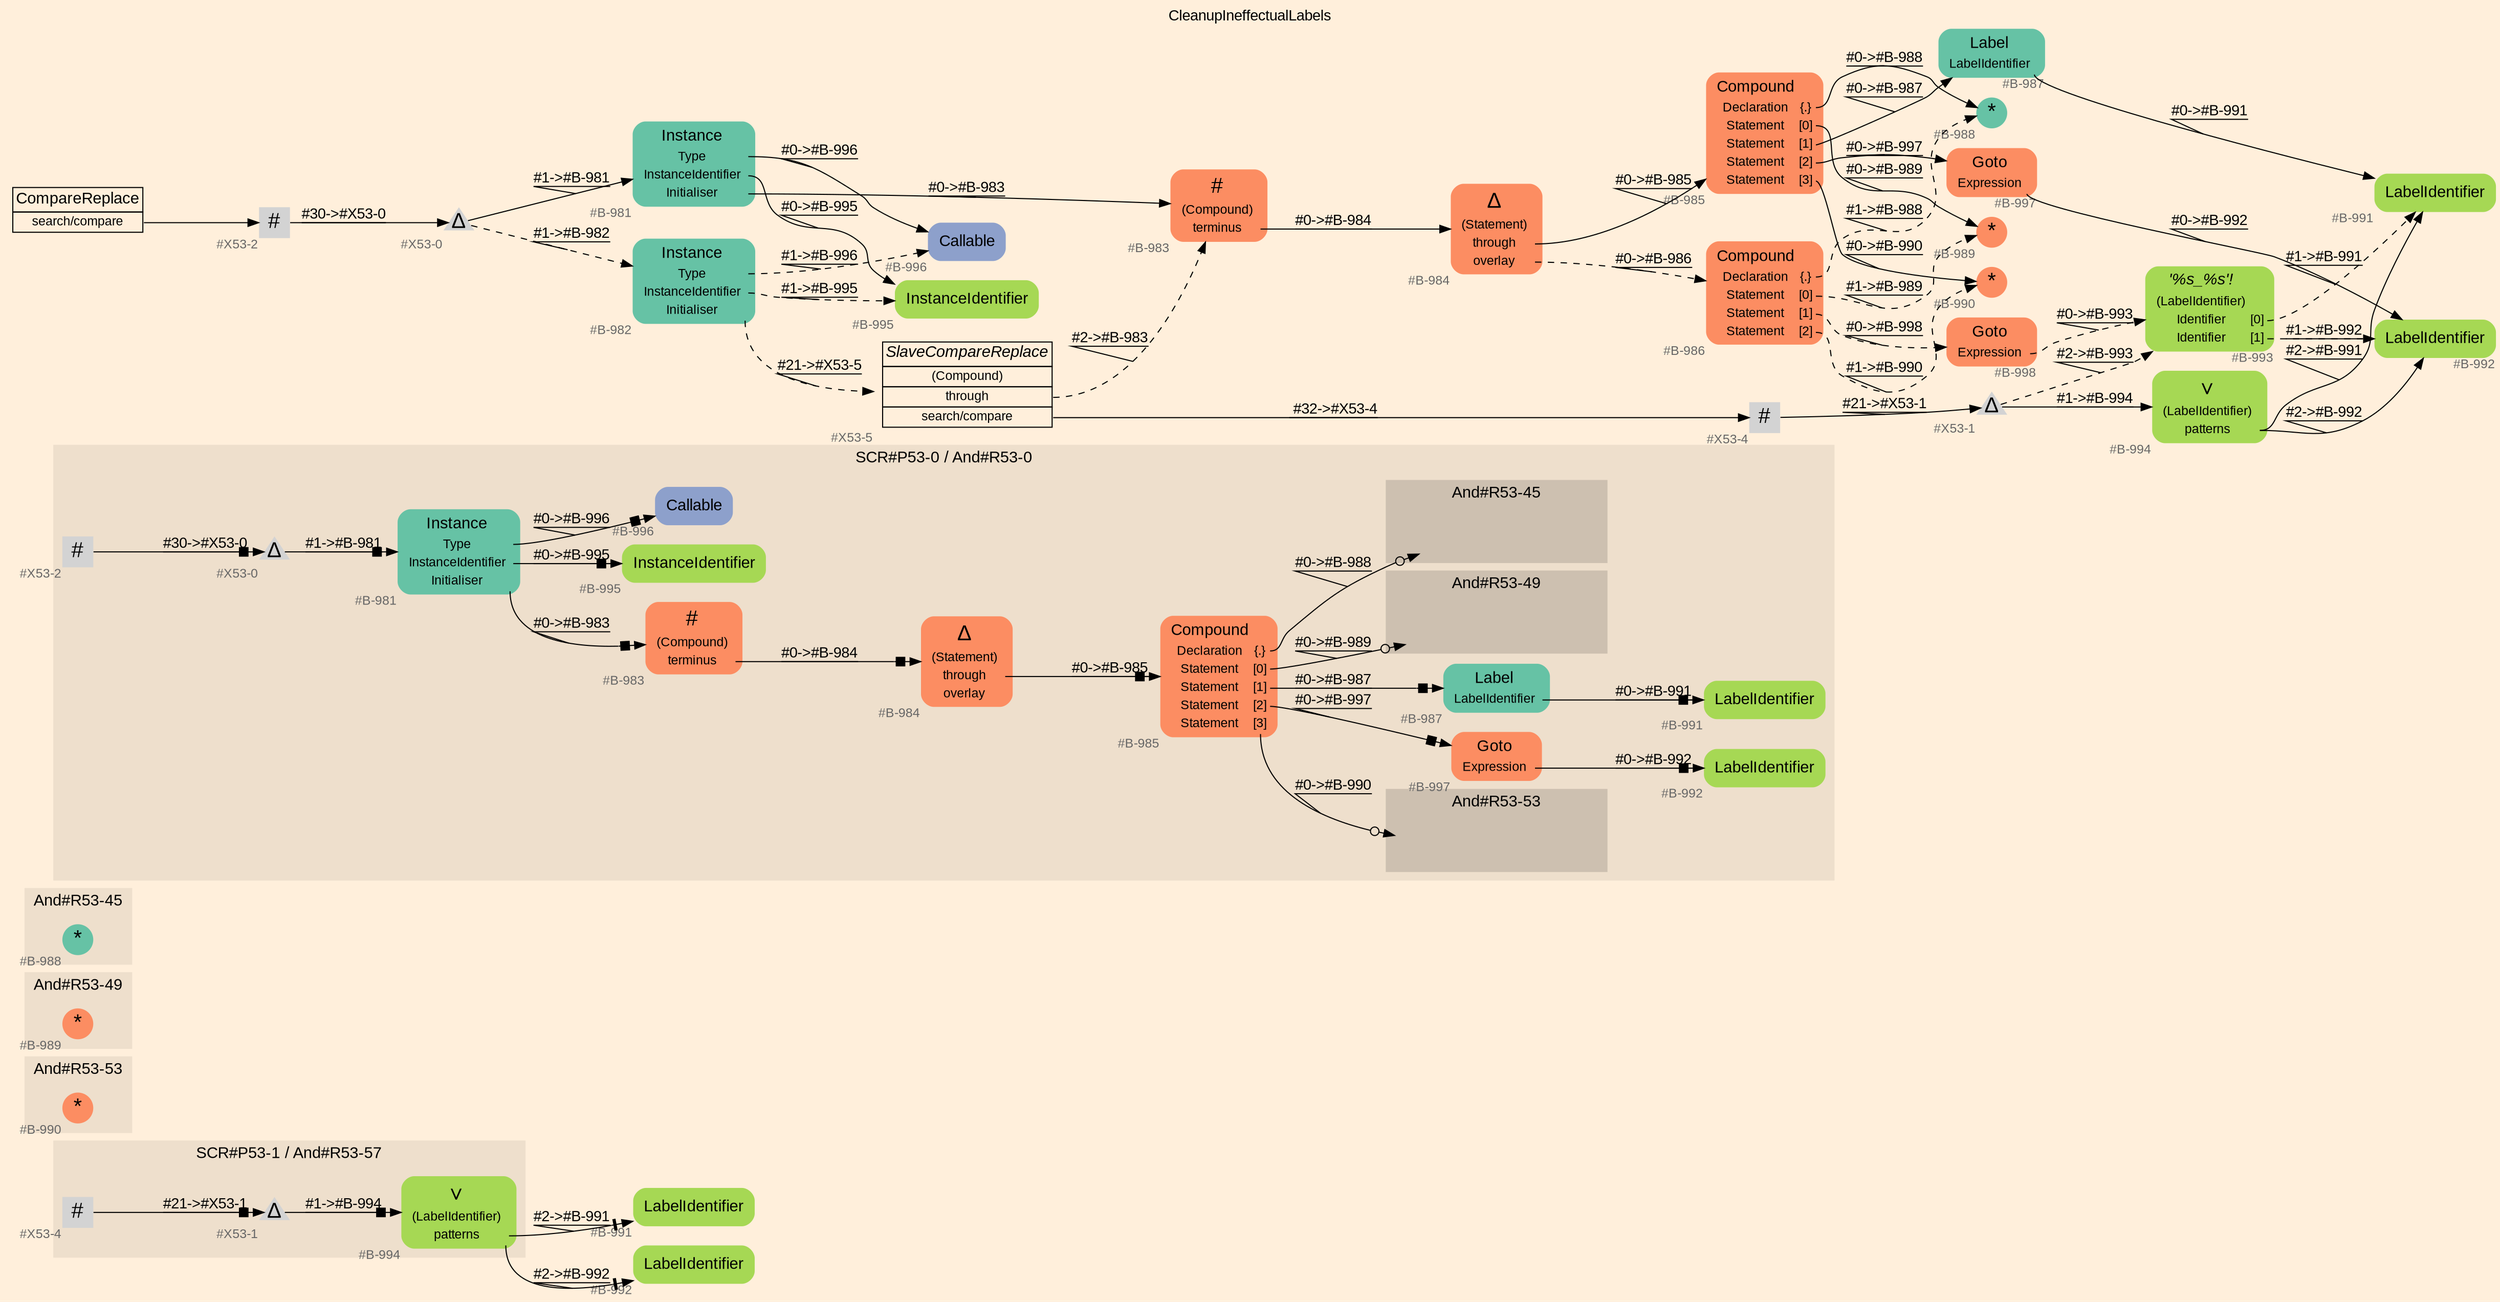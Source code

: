 digraph "CleanupIneffectualLabels" {
label = "CleanupIneffectualLabels"
labelloc = t
graph [
    rankdir = "LR"
    ranksep = 0.3
    bgcolor = antiquewhite1
    color = black
    fontcolor = black
    fontname = "Arial"
];
node [
    fontname = "Arial"
];
edge [
    fontname = "Arial"
];

// -------------------- figure And#R53-57 --------------------
// -------- region And#R53-57 ----------
subgraph "clusterAnd#R53-57" {
    label = "SCR#P53-1 / And#R53-57"
    style = "filled"
    color = antiquewhite2
    fontsize = "15"
    // -------- block And#R53-57/#B-994 ----------
    "And#R53-57/#B-994" [
        fillcolor = "/set28/5"
        xlabel = "#B-994"
        fontsize = "12"
        fontcolor = grey40
        shape = "plaintext"
        label = <<TABLE BORDER="0" CELLBORDER="0" CELLSPACING="0">
         <TR><TD><FONT COLOR="black" POINT-SIZE="20">∨</FONT></TD></TR>
         <TR><TD><FONT COLOR="black" POINT-SIZE="12">(LabelIdentifier)</FONT></TD><TD PORT="port0"></TD></TR>
         <TR><TD><FONT COLOR="black" POINT-SIZE="12">patterns</FONT></TD><TD PORT="port1"></TD></TR>
        </TABLE>>
        style = "rounded,filled"
    ];
    
    // -------- block And#R53-57/#X53-1 ----------
    "And#R53-57/#X53-1" [
        xlabel = "#X53-1"
        fontsize = "12"
        fontcolor = grey40
        shape = "triangle"
        label = <<FONT COLOR="black" POINT-SIZE="20">Δ</FONT>>
        style = "filled"
        penwidth = 0.0
        fixedsize = true
        width = 0.4
        height = 0.4
    ];
    
    // -------- block And#R53-57/#X53-4 ----------
    "And#R53-57/#X53-4" [
        xlabel = "#X53-4"
        fontsize = "12"
        fontcolor = grey40
        shape = "square"
        label = <<FONT COLOR="black" POINT-SIZE="20">#</FONT>>
        style = "filled"
        penwidth = 0.0
        fixedsize = true
        width = 0.4
        height = 0.4
    ];
    
}

// -------- block And#R53-57/#B-991 ----------
"And#R53-57/#B-991" [
    fillcolor = "/set28/5"
    xlabel = "#B-991"
    fontsize = "12"
    fontcolor = grey40
    shape = "plaintext"
    label = <<TABLE BORDER="0" CELLBORDER="0" CELLSPACING="0">
     <TR><TD><FONT COLOR="black" POINT-SIZE="15">LabelIdentifier</FONT></TD></TR>
    </TABLE>>
    style = "rounded,filled"
];

// -------- block And#R53-57/#B-992 ----------
"And#R53-57/#B-992" [
    fillcolor = "/set28/5"
    xlabel = "#B-992"
    fontsize = "12"
    fontcolor = grey40
    shape = "plaintext"
    label = <<TABLE BORDER="0" CELLBORDER="0" CELLSPACING="0">
     <TR><TD><FONT COLOR="black" POINT-SIZE="15">LabelIdentifier</FONT></TD></TR>
    </TABLE>>
    style = "rounded,filled"
];

"And#R53-57/#B-994":port1 -> "And#R53-57/#B-991" [
    arrowhead="normalnonetee"
    label = "#2-&gt;#B-991"
    decorate = true
    color = black
    fontcolor = black
];

"And#R53-57/#B-994":port1 -> "And#R53-57/#B-992" [
    arrowhead="normalnonetee"
    label = "#2-&gt;#B-992"
    decorate = true
    color = black
    fontcolor = black
];

"And#R53-57/#X53-1" -> "And#R53-57/#B-994" [
    arrowhead="normalnonebox"
    label = "#1-&gt;#B-994"
    decorate = true
    color = black
    fontcolor = black
];

"And#R53-57/#X53-4" -> "And#R53-57/#X53-1" [
    arrowhead="normalnonebox"
    label = "#21-&gt;#X53-1"
    decorate = true
    color = black
    fontcolor = black
];


// -------------------- figure And#R53-53 --------------------
// -------- region And#R53-53 ----------
subgraph "clusterAnd#R53-53" {
    label = "And#R53-53"
    style = "filled"
    color = antiquewhite2
    fontsize = "15"
    // -------- block And#R53-53/#B-990 ----------
    "And#R53-53/#B-990" [
        fillcolor = "/set28/2"
        xlabel = "#B-990"
        fontsize = "12"
        fontcolor = grey40
        shape = "circle"
        label = <<FONT COLOR="black" POINT-SIZE="20">*</FONT>>
        style = "filled"
        penwidth = 0.0
        fixedsize = true
        width = 0.4
        height = 0.4
    ];
    
}


// -------------------- figure And#R53-49 --------------------
// -------- region And#R53-49 ----------
subgraph "clusterAnd#R53-49" {
    label = "And#R53-49"
    style = "filled"
    color = antiquewhite2
    fontsize = "15"
    // -------- block And#R53-49/#B-989 ----------
    "And#R53-49/#B-989" [
        fillcolor = "/set28/2"
        xlabel = "#B-989"
        fontsize = "12"
        fontcolor = grey40
        shape = "circle"
        label = <<FONT COLOR="black" POINT-SIZE="20">*</FONT>>
        style = "filled"
        penwidth = 0.0
        fixedsize = true
        width = 0.4
        height = 0.4
    ];
    
}


// -------------------- figure And#R53-45 --------------------
// -------- region And#R53-45 ----------
subgraph "clusterAnd#R53-45" {
    label = "And#R53-45"
    style = "filled"
    color = antiquewhite2
    fontsize = "15"
    // -------- block And#R53-45/#B-988 ----------
    "And#R53-45/#B-988" [
        fillcolor = "/set28/1"
        xlabel = "#B-988"
        fontsize = "12"
        fontcolor = grey40
        shape = "circle"
        label = <<FONT COLOR="black" POINT-SIZE="20">*</FONT>>
        style = "filled"
        penwidth = 0.0
        fixedsize = true
        width = 0.4
        height = 0.4
    ];
    
}


// -------------------- figure And#R53-0 --------------------
// -------- region And#R53-0 ----------
subgraph "clusterAnd#R53-0" {
    label = "SCR#P53-0 / And#R53-0"
    style = "filled"
    color = antiquewhite2
    fontsize = "15"
    // -------- block And#R53-0/#B-981 ----------
    "And#R53-0/#B-981" [
        fillcolor = "/set28/1"
        xlabel = "#B-981"
        fontsize = "12"
        fontcolor = grey40
        shape = "plaintext"
        label = <<TABLE BORDER="0" CELLBORDER="0" CELLSPACING="0">
         <TR><TD><FONT COLOR="black" POINT-SIZE="15">Instance</FONT></TD></TR>
         <TR><TD><FONT COLOR="black" POINT-SIZE="12">Type</FONT></TD><TD PORT="port0"></TD></TR>
         <TR><TD><FONT COLOR="black" POINT-SIZE="12">InstanceIdentifier</FONT></TD><TD PORT="port1"></TD></TR>
         <TR><TD><FONT COLOR="black" POINT-SIZE="12">Initialiser</FONT></TD><TD PORT="port2"></TD></TR>
        </TABLE>>
        style = "rounded,filled"
    ];
    
    // -------- block And#R53-0/#B-983 ----------
    "And#R53-0/#B-983" [
        fillcolor = "/set28/2"
        xlabel = "#B-983"
        fontsize = "12"
        fontcolor = grey40
        shape = "plaintext"
        label = <<TABLE BORDER="0" CELLBORDER="0" CELLSPACING="0">
         <TR><TD><FONT COLOR="black" POINT-SIZE="20">#</FONT></TD></TR>
         <TR><TD><FONT COLOR="black" POINT-SIZE="12">(Compound)</FONT></TD><TD PORT="port0"></TD></TR>
         <TR><TD><FONT COLOR="black" POINT-SIZE="12">terminus</FONT></TD><TD PORT="port1"></TD></TR>
        </TABLE>>
        style = "rounded,filled"
    ];
    
    // -------- block And#R53-0/#B-984 ----------
    "And#R53-0/#B-984" [
        fillcolor = "/set28/2"
        xlabel = "#B-984"
        fontsize = "12"
        fontcolor = grey40
        shape = "plaintext"
        label = <<TABLE BORDER="0" CELLBORDER="0" CELLSPACING="0">
         <TR><TD><FONT COLOR="black" POINT-SIZE="20">Δ</FONT></TD></TR>
         <TR><TD><FONT COLOR="black" POINT-SIZE="12">(Statement)</FONT></TD><TD PORT="port0"></TD></TR>
         <TR><TD><FONT COLOR="black" POINT-SIZE="12">through</FONT></TD><TD PORT="port1"></TD></TR>
         <TR><TD><FONT COLOR="black" POINT-SIZE="12">overlay</FONT></TD><TD PORT="port2"></TD></TR>
        </TABLE>>
        style = "rounded,filled"
    ];
    
    // -------- block And#R53-0/#B-985 ----------
    "And#R53-0/#B-985" [
        fillcolor = "/set28/2"
        xlabel = "#B-985"
        fontsize = "12"
        fontcolor = grey40
        shape = "plaintext"
        label = <<TABLE BORDER="0" CELLBORDER="0" CELLSPACING="0">
         <TR><TD><FONT COLOR="black" POINT-SIZE="15">Compound</FONT></TD></TR>
         <TR><TD><FONT COLOR="black" POINT-SIZE="12">Declaration</FONT></TD><TD PORT="port0"><FONT COLOR="black" POINT-SIZE="12">{.}</FONT></TD></TR>
         <TR><TD><FONT COLOR="black" POINT-SIZE="12">Statement</FONT></TD><TD PORT="port1"><FONT COLOR="black" POINT-SIZE="12">[0]</FONT></TD></TR>
         <TR><TD><FONT COLOR="black" POINT-SIZE="12">Statement</FONT></TD><TD PORT="port2"><FONT COLOR="black" POINT-SIZE="12">[1]</FONT></TD></TR>
         <TR><TD><FONT COLOR="black" POINT-SIZE="12">Statement</FONT></TD><TD PORT="port3"><FONT COLOR="black" POINT-SIZE="12">[2]</FONT></TD></TR>
         <TR><TD><FONT COLOR="black" POINT-SIZE="12">Statement</FONT></TD><TD PORT="port4"><FONT COLOR="black" POINT-SIZE="12">[3]</FONT></TD></TR>
        </TABLE>>
        style = "rounded,filled"
    ];
    
    // -------- block And#R53-0/#B-987 ----------
    "And#R53-0/#B-987" [
        fillcolor = "/set28/1"
        xlabel = "#B-987"
        fontsize = "12"
        fontcolor = grey40
        shape = "plaintext"
        label = <<TABLE BORDER="0" CELLBORDER="0" CELLSPACING="0">
         <TR><TD><FONT COLOR="black" POINT-SIZE="15">Label</FONT></TD></TR>
         <TR><TD><FONT COLOR="black" POINT-SIZE="12">LabelIdentifier</FONT></TD><TD PORT="port0"></TD></TR>
        </TABLE>>
        style = "rounded,filled"
    ];
    
    // -------- block And#R53-0/#B-991 ----------
    "And#R53-0/#B-991" [
        fillcolor = "/set28/5"
        xlabel = "#B-991"
        fontsize = "12"
        fontcolor = grey40
        shape = "plaintext"
        label = <<TABLE BORDER="0" CELLBORDER="0" CELLSPACING="0">
         <TR><TD><FONT COLOR="black" POINT-SIZE="15">LabelIdentifier</FONT></TD></TR>
        </TABLE>>
        style = "rounded,filled"
    ];
    
    // -------- block And#R53-0/#B-992 ----------
    "And#R53-0/#B-992" [
        fillcolor = "/set28/5"
        xlabel = "#B-992"
        fontsize = "12"
        fontcolor = grey40
        shape = "plaintext"
        label = <<TABLE BORDER="0" CELLBORDER="0" CELLSPACING="0">
         <TR><TD><FONT COLOR="black" POINT-SIZE="15">LabelIdentifier</FONT></TD></TR>
        </TABLE>>
        style = "rounded,filled"
    ];
    
    // -------- block And#R53-0/#B-995 ----------
    "And#R53-0/#B-995" [
        fillcolor = "/set28/5"
        xlabel = "#B-995"
        fontsize = "12"
        fontcolor = grey40
        shape = "plaintext"
        label = <<TABLE BORDER="0" CELLBORDER="0" CELLSPACING="0">
         <TR><TD><FONT COLOR="black" POINT-SIZE="15">InstanceIdentifier</FONT></TD></TR>
        </TABLE>>
        style = "rounded,filled"
    ];
    
    // -------- block And#R53-0/#B-996 ----------
    "And#R53-0/#B-996" [
        fillcolor = "/set28/3"
        xlabel = "#B-996"
        fontsize = "12"
        fontcolor = grey40
        shape = "plaintext"
        label = <<TABLE BORDER="0" CELLBORDER="0" CELLSPACING="0">
         <TR><TD><FONT COLOR="black" POINT-SIZE="15">Callable</FONT></TD></TR>
        </TABLE>>
        style = "rounded,filled"
    ];
    
    // -------- block And#R53-0/#B-997 ----------
    "And#R53-0/#B-997" [
        fillcolor = "/set28/2"
        xlabel = "#B-997"
        fontsize = "12"
        fontcolor = grey40
        shape = "plaintext"
        label = <<TABLE BORDER="0" CELLBORDER="0" CELLSPACING="0">
         <TR><TD><FONT COLOR="black" POINT-SIZE="15">Goto</FONT></TD></TR>
         <TR><TD><FONT COLOR="black" POINT-SIZE="12">Expression</FONT></TD><TD PORT="port0"></TD></TR>
        </TABLE>>
        style = "rounded,filled"
    ];
    
    // -------- block And#R53-0/#X53-0 ----------
    "And#R53-0/#X53-0" [
        xlabel = "#X53-0"
        fontsize = "12"
        fontcolor = grey40
        shape = "triangle"
        label = <<FONT COLOR="black" POINT-SIZE="20">Δ</FONT>>
        style = "filled"
        penwidth = 0.0
        fixedsize = true
        width = 0.4
        height = 0.4
    ];
    
    // -------- block And#R53-0/#X53-2 ----------
    "And#R53-0/#X53-2" [
        xlabel = "#X53-2"
        fontsize = "12"
        fontcolor = grey40
        shape = "square"
        label = <<FONT COLOR="black" POINT-SIZE="20">#</FONT>>
        style = "filled"
        penwidth = 0.0
        fixedsize = true
        width = 0.4
        height = 0.4
    ];
    
    // -------- region And#R53-0/And#R53-45 ----------
    subgraph "clusterAnd#R53-0/And#R53-45" {
        label = "And#R53-45"
        style = "filled"
        color = antiquewhite3
        fontsize = "15"
        // -------- block And#R53-0/And#R53-45/#B-988 ----------
        "And#R53-0/And#R53-45/#B-988" [
            fillcolor = "/set28/1"
            xlabel = "#B-988"
            fontsize = "12"
            fontcolor = grey40
            shape = "none"
            style = "invisible"
        ];
        
    }
    
    // -------- region And#R53-0/And#R53-49 ----------
    subgraph "clusterAnd#R53-0/And#R53-49" {
        label = "And#R53-49"
        style = "filled"
        color = antiquewhite3
        fontsize = "15"
        // -------- block And#R53-0/And#R53-49/#B-989 ----------
        "And#R53-0/And#R53-49/#B-989" [
            fillcolor = "/set28/2"
            xlabel = "#B-989"
            fontsize = "12"
            fontcolor = grey40
            shape = "none"
            style = "invisible"
        ];
        
    }
    
    // -------- region And#R53-0/And#R53-53 ----------
    subgraph "clusterAnd#R53-0/And#R53-53" {
        label = "And#R53-53"
        style = "filled"
        color = antiquewhite3
        fontsize = "15"
        // -------- block And#R53-0/And#R53-53/#B-990 ----------
        "And#R53-0/And#R53-53/#B-990" [
            fillcolor = "/set28/2"
            xlabel = "#B-990"
            fontsize = "12"
            fontcolor = grey40
            shape = "none"
            style = "invisible"
        ];
        
    }
    
}

"And#R53-0/#B-981":port0 -> "And#R53-0/#B-996" [
    arrowhead="normalnonebox"
    label = "#0-&gt;#B-996"
    decorate = true
    color = black
    fontcolor = black
];

"And#R53-0/#B-981":port1 -> "And#R53-0/#B-995" [
    arrowhead="normalnonebox"
    label = "#0-&gt;#B-995"
    decorate = true
    color = black
    fontcolor = black
];

"And#R53-0/#B-981":port2 -> "And#R53-0/#B-983" [
    arrowhead="normalnonebox"
    label = "#0-&gt;#B-983"
    decorate = true
    color = black
    fontcolor = black
];

"And#R53-0/#B-983":port1 -> "And#R53-0/#B-984" [
    arrowhead="normalnonebox"
    label = "#0-&gt;#B-984"
    decorate = true
    color = black
    fontcolor = black
];

"And#R53-0/#B-984":port1 -> "And#R53-0/#B-985" [
    arrowhead="normalnonebox"
    label = "#0-&gt;#B-985"
    decorate = true
    color = black
    fontcolor = black
];

"And#R53-0/#B-985":port0 -> "And#R53-0/And#R53-45/#B-988" [
    arrowhead="normalnoneodot"
    label = "#0-&gt;#B-988"
    decorate = true
    color = black
    fontcolor = black
];

"And#R53-0/#B-985":port1 -> "And#R53-0/And#R53-49/#B-989" [
    arrowhead="normalnoneodot"
    label = "#0-&gt;#B-989"
    decorate = true
    color = black
    fontcolor = black
];

"And#R53-0/#B-985":port2 -> "And#R53-0/#B-987" [
    arrowhead="normalnonebox"
    label = "#0-&gt;#B-987"
    decorate = true
    color = black
    fontcolor = black
];

"And#R53-0/#B-985":port3 -> "And#R53-0/#B-997" [
    arrowhead="normalnonebox"
    label = "#0-&gt;#B-997"
    decorate = true
    color = black
    fontcolor = black
];

"And#R53-0/#B-985":port4 -> "And#R53-0/And#R53-53/#B-990" [
    arrowhead="normalnoneodot"
    label = "#0-&gt;#B-990"
    decorate = true
    color = black
    fontcolor = black
];

"And#R53-0/#B-987":port0 -> "And#R53-0/#B-991" [
    arrowhead="normalnonebox"
    label = "#0-&gt;#B-991"
    decorate = true
    color = black
    fontcolor = black
];

"And#R53-0/#B-997":port0 -> "And#R53-0/#B-992" [
    arrowhead="normalnonebox"
    label = "#0-&gt;#B-992"
    decorate = true
    color = black
    fontcolor = black
];

"And#R53-0/#X53-0" -> "And#R53-0/#B-981" [
    arrowhead="normalnonebox"
    label = "#1-&gt;#B-981"
    decorate = true
    color = black
    fontcolor = black
];

"And#R53-0/#X53-2" -> "And#R53-0/#X53-0" [
    arrowhead="normalnonebox"
    label = "#30-&gt;#X53-0"
    decorate = true
    color = black
    fontcolor = black
];


// -------------------- transformation figure --------------------
// -------- block CR#X53-3 ----------
"CR#X53-3" [
    fillcolor = antiquewhite1
    fontsize = "12"
    fontcolor = grey40
    shape = "plaintext"
    label = <<TABLE BORDER="0" CELLBORDER="1" CELLSPACING="0">
     <TR><TD><FONT COLOR="black" POINT-SIZE="15">CompareReplace</FONT></TD></TR>
     <TR><TD PORT="port0"><FONT COLOR="black" POINT-SIZE="12">search/compare</FONT></TD></TR>
    </TABLE>>
    style = "filled"
    color = black
];

// -------- block #X53-2 ----------
"#X53-2" [
    xlabel = "#X53-2"
    fontsize = "12"
    fontcolor = grey40
    shape = "square"
    label = <<FONT COLOR="black" POINT-SIZE="20">#</FONT>>
    style = "filled"
    penwidth = 0.0
    fixedsize = true
    width = 0.4
    height = 0.4
];

// -------- block #X53-0 ----------
"#X53-0" [
    xlabel = "#X53-0"
    fontsize = "12"
    fontcolor = grey40
    shape = "triangle"
    label = <<FONT COLOR="black" POINT-SIZE="20">Δ</FONT>>
    style = "filled"
    penwidth = 0.0
    fixedsize = true
    width = 0.4
    height = 0.4
];

// -------- block #B-981 ----------
"#B-981" [
    fillcolor = "/set28/1"
    xlabel = "#B-981"
    fontsize = "12"
    fontcolor = grey40
    shape = "plaintext"
    label = <<TABLE BORDER="0" CELLBORDER="0" CELLSPACING="0">
     <TR><TD><FONT COLOR="black" POINT-SIZE="15">Instance</FONT></TD></TR>
     <TR><TD><FONT COLOR="black" POINT-SIZE="12">Type</FONT></TD><TD PORT="port0"></TD></TR>
     <TR><TD><FONT COLOR="black" POINT-SIZE="12">InstanceIdentifier</FONT></TD><TD PORT="port1"></TD></TR>
     <TR><TD><FONT COLOR="black" POINT-SIZE="12">Initialiser</FONT></TD><TD PORT="port2"></TD></TR>
    </TABLE>>
    style = "rounded,filled"
];

// -------- block #B-996 ----------
"#B-996" [
    fillcolor = "/set28/3"
    xlabel = "#B-996"
    fontsize = "12"
    fontcolor = grey40
    shape = "plaintext"
    label = <<TABLE BORDER="0" CELLBORDER="0" CELLSPACING="0">
     <TR><TD><FONT COLOR="black" POINT-SIZE="15">Callable</FONT></TD></TR>
    </TABLE>>
    style = "rounded,filled"
];

// -------- block #B-995 ----------
"#B-995" [
    fillcolor = "/set28/5"
    xlabel = "#B-995"
    fontsize = "12"
    fontcolor = grey40
    shape = "plaintext"
    label = <<TABLE BORDER="0" CELLBORDER="0" CELLSPACING="0">
     <TR><TD><FONT COLOR="black" POINT-SIZE="15">InstanceIdentifier</FONT></TD></TR>
    </TABLE>>
    style = "rounded,filled"
];

// -------- block #B-983 ----------
"#B-983" [
    fillcolor = "/set28/2"
    xlabel = "#B-983"
    fontsize = "12"
    fontcolor = grey40
    shape = "plaintext"
    label = <<TABLE BORDER="0" CELLBORDER="0" CELLSPACING="0">
     <TR><TD><FONT COLOR="black" POINT-SIZE="20">#</FONT></TD></TR>
     <TR><TD><FONT COLOR="black" POINT-SIZE="12">(Compound)</FONT></TD><TD PORT="port0"></TD></TR>
     <TR><TD><FONT COLOR="black" POINT-SIZE="12">terminus</FONT></TD><TD PORT="port1"></TD></TR>
    </TABLE>>
    style = "rounded,filled"
];

// -------- block #B-984 ----------
"#B-984" [
    fillcolor = "/set28/2"
    xlabel = "#B-984"
    fontsize = "12"
    fontcolor = grey40
    shape = "plaintext"
    label = <<TABLE BORDER="0" CELLBORDER="0" CELLSPACING="0">
     <TR><TD><FONT COLOR="black" POINT-SIZE="20">Δ</FONT></TD></TR>
     <TR><TD><FONT COLOR="black" POINT-SIZE="12">(Statement)</FONT></TD><TD PORT="port0"></TD></TR>
     <TR><TD><FONT COLOR="black" POINT-SIZE="12">through</FONT></TD><TD PORT="port1"></TD></TR>
     <TR><TD><FONT COLOR="black" POINT-SIZE="12">overlay</FONT></TD><TD PORT="port2"></TD></TR>
    </TABLE>>
    style = "rounded,filled"
];

// -------- block #B-985 ----------
"#B-985" [
    fillcolor = "/set28/2"
    xlabel = "#B-985"
    fontsize = "12"
    fontcolor = grey40
    shape = "plaintext"
    label = <<TABLE BORDER="0" CELLBORDER="0" CELLSPACING="0">
     <TR><TD><FONT COLOR="black" POINT-SIZE="15">Compound</FONT></TD></TR>
     <TR><TD><FONT COLOR="black" POINT-SIZE="12">Declaration</FONT></TD><TD PORT="port0"><FONT COLOR="black" POINT-SIZE="12">{.}</FONT></TD></TR>
     <TR><TD><FONT COLOR="black" POINT-SIZE="12">Statement</FONT></TD><TD PORT="port1"><FONT COLOR="black" POINT-SIZE="12">[0]</FONT></TD></TR>
     <TR><TD><FONT COLOR="black" POINT-SIZE="12">Statement</FONT></TD><TD PORT="port2"><FONT COLOR="black" POINT-SIZE="12">[1]</FONT></TD></TR>
     <TR><TD><FONT COLOR="black" POINT-SIZE="12">Statement</FONT></TD><TD PORT="port3"><FONT COLOR="black" POINT-SIZE="12">[2]</FONT></TD></TR>
     <TR><TD><FONT COLOR="black" POINT-SIZE="12">Statement</FONT></TD><TD PORT="port4"><FONT COLOR="black" POINT-SIZE="12">[3]</FONT></TD></TR>
    </TABLE>>
    style = "rounded,filled"
];

// -------- block #B-988 ----------
"#B-988" [
    fillcolor = "/set28/1"
    xlabel = "#B-988"
    fontsize = "12"
    fontcolor = grey40
    shape = "circle"
    label = <<FONT COLOR="black" POINT-SIZE="20">*</FONT>>
    style = "filled"
    penwidth = 0.0
    fixedsize = true
    width = 0.4
    height = 0.4
];

// -------- block #B-989 ----------
"#B-989" [
    fillcolor = "/set28/2"
    xlabel = "#B-989"
    fontsize = "12"
    fontcolor = grey40
    shape = "circle"
    label = <<FONT COLOR="black" POINT-SIZE="20">*</FONT>>
    style = "filled"
    penwidth = 0.0
    fixedsize = true
    width = 0.4
    height = 0.4
];

// -------- block #B-987 ----------
"#B-987" [
    fillcolor = "/set28/1"
    xlabel = "#B-987"
    fontsize = "12"
    fontcolor = grey40
    shape = "plaintext"
    label = <<TABLE BORDER="0" CELLBORDER="0" CELLSPACING="0">
     <TR><TD><FONT COLOR="black" POINT-SIZE="15">Label</FONT></TD></TR>
     <TR><TD><FONT COLOR="black" POINT-SIZE="12">LabelIdentifier</FONT></TD><TD PORT="port0"></TD></TR>
    </TABLE>>
    style = "rounded,filled"
];

// -------- block #B-991 ----------
"#B-991" [
    fillcolor = "/set28/5"
    xlabel = "#B-991"
    fontsize = "12"
    fontcolor = grey40
    shape = "plaintext"
    label = <<TABLE BORDER="0" CELLBORDER="0" CELLSPACING="0">
     <TR><TD><FONT COLOR="black" POINT-SIZE="15">LabelIdentifier</FONT></TD></TR>
    </TABLE>>
    style = "rounded,filled"
];

// -------- block #B-997 ----------
"#B-997" [
    fillcolor = "/set28/2"
    xlabel = "#B-997"
    fontsize = "12"
    fontcolor = grey40
    shape = "plaintext"
    label = <<TABLE BORDER="0" CELLBORDER="0" CELLSPACING="0">
     <TR><TD><FONT COLOR="black" POINT-SIZE="15">Goto</FONT></TD></TR>
     <TR><TD><FONT COLOR="black" POINT-SIZE="12">Expression</FONT></TD><TD PORT="port0"></TD></TR>
    </TABLE>>
    style = "rounded,filled"
];

// -------- block #B-992 ----------
"#B-992" [
    fillcolor = "/set28/5"
    xlabel = "#B-992"
    fontsize = "12"
    fontcolor = grey40
    shape = "plaintext"
    label = <<TABLE BORDER="0" CELLBORDER="0" CELLSPACING="0">
     <TR><TD><FONT COLOR="black" POINT-SIZE="15">LabelIdentifier</FONT></TD></TR>
    </TABLE>>
    style = "rounded,filled"
];

// -------- block #B-990 ----------
"#B-990" [
    fillcolor = "/set28/2"
    xlabel = "#B-990"
    fontsize = "12"
    fontcolor = grey40
    shape = "circle"
    label = <<FONT COLOR="black" POINT-SIZE="20">*</FONT>>
    style = "filled"
    penwidth = 0.0
    fixedsize = true
    width = 0.4
    height = 0.4
];

// -------- block #B-986 ----------
"#B-986" [
    fillcolor = "/set28/2"
    xlabel = "#B-986"
    fontsize = "12"
    fontcolor = grey40
    shape = "plaintext"
    label = <<TABLE BORDER="0" CELLBORDER="0" CELLSPACING="0">
     <TR><TD><FONT COLOR="black" POINT-SIZE="15">Compound</FONT></TD></TR>
     <TR><TD><FONT COLOR="black" POINT-SIZE="12">Declaration</FONT></TD><TD PORT="port0"><FONT COLOR="black" POINT-SIZE="12">{.}</FONT></TD></TR>
     <TR><TD><FONT COLOR="black" POINT-SIZE="12">Statement</FONT></TD><TD PORT="port1"><FONT COLOR="black" POINT-SIZE="12">[0]</FONT></TD></TR>
     <TR><TD><FONT COLOR="black" POINT-SIZE="12">Statement</FONT></TD><TD PORT="port2"><FONT COLOR="black" POINT-SIZE="12">[1]</FONT></TD></TR>
     <TR><TD><FONT COLOR="black" POINT-SIZE="12">Statement</FONT></TD><TD PORT="port3"><FONT COLOR="black" POINT-SIZE="12">[2]</FONT></TD></TR>
    </TABLE>>
    style = "rounded,filled"
];

// -------- block #B-998 ----------
"#B-998" [
    fillcolor = "/set28/2"
    xlabel = "#B-998"
    fontsize = "12"
    fontcolor = grey40
    shape = "plaintext"
    label = <<TABLE BORDER="0" CELLBORDER="0" CELLSPACING="0">
     <TR><TD><FONT COLOR="black" POINT-SIZE="15">Goto</FONT></TD></TR>
     <TR><TD><FONT COLOR="black" POINT-SIZE="12">Expression</FONT></TD><TD PORT="port0"></TD></TR>
    </TABLE>>
    style = "rounded,filled"
];

// -------- block #B-993 ----------
"#B-993" [
    fillcolor = "/set28/5"
    xlabel = "#B-993"
    fontsize = "12"
    fontcolor = grey40
    shape = "plaintext"
    label = <<TABLE BORDER="0" CELLBORDER="0" CELLSPACING="0">
     <TR><TD><FONT COLOR="black" POINT-SIZE="15"><I>'%s_%s'!</I></FONT></TD></TR>
     <TR><TD><FONT COLOR="black" POINT-SIZE="12">(LabelIdentifier)</FONT></TD><TD PORT="port0"></TD></TR>
     <TR><TD><FONT COLOR="black" POINT-SIZE="12">Identifier</FONT></TD><TD PORT="port1"><FONT COLOR="black" POINT-SIZE="12">[0]</FONT></TD></TR>
     <TR><TD><FONT COLOR="black" POINT-SIZE="12">Identifier</FONT></TD><TD PORT="port2"><FONT COLOR="black" POINT-SIZE="12">[1]</FONT></TD></TR>
    </TABLE>>
    style = "rounded,filled"
];

// -------- block #B-982 ----------
"#B-982" [
    fillcolor = "/set28/1"
    xlabel = "#B-982"
    fontsize = "12"
    fontcolor = grey40
    shape = "plaintext"
    label = <<TABLE BORDER="0" CELLBORDER="0" CELLSPACING="0">
     <TR><TD><FONT COLOR="black" POINT-SIZE="15">Instance</FONT></TD></TR>
     <TR><TD><FONT COLOR="black" POINT-SIZE="12">Type</FONT></TD><TD PORT="port0"></TD></TR>
     <TR><TD><FONT COLOR="black" POINT-SIZE="12">InstanceIdentifier</FONT></TD><TD PORT="port1"></TD></TR>
     <TR><TD><FONT COLOR="black" POINT-SIZE="12">Initialiser</FONT></TD><TD PORT="port2"></TD></TR>
    </TABLE>>
    style = "rounded,filled"
];

// -------- block #X53-5 ----------
"#X53-5" [
    fillcolor = antiquewhite1
    xlabel = "#X53-5"
    fontsize = "12"
    fontcolor = grey40
    shape = "plaintext"
    label = <<TABLE BORDER="0" CELLBORDER="1" CELLSPACING="0">
     <TR><TD><FONT COLOR="black" POINT-SIZE="15"><I>SlaveCompareReplace</I></FONT></TD></TR>
     <TR><TD PORT="port0"><FONT COLOR="black" POINT-SIZE="12">(Compound)</FONT></TD></TR>
     <TR><TD PORT="port1"><FONT COLOR="black" POINT-SIZE="12">through</FONT></TD></TR>
     <TR><TD PORT="port2"><FONT COLOR="black" POINT-SIZE="12">search/compare</FONT></TD></TR>
    </TABLE>>
    style = "filled"
    color = black
];

// -------- block #X53-4 ----------
"#X53-4" [
    xlabel = "#X53-4"
    fontsize = "12"
    fontcolor = grey40
    shape = "square"
    label = <<FONT COLOR="black" POINT-SIZE="20">#</FONT>>
    style = "filled"
    penwidth = 0.0
    fixedsize = true
    width = 0.4
    height = 0.4
];

// -------- block #X53-1 ----------
"#X53-1" [
    xlabel = "#X53-1"
    fontsize = "12"
    fontcolor = grey40
    shape = "triangle"
    label = <<FONT COLOR="black" POINT-SIZE="20">Δ</FONT>>
    style = "filled"
    penwidth = 0.0
    fixedsize = true
    width = 0.4
    height = 0.4
];

// -------- block #B-994 ----------
"#B-994" [
    fillcolor = "/set28/5"
    xlabel = "#B-994"
    fontsize = "12"
    fontcolor = grey40
    shape = "plaintext"
    label = <<TABLE BORDER="0" CELLBORDER="0" CELLSPACING="0">
     <TR><TD><FONT COLOR="black" POINT-SIZE="20">∨</FONT></TD></TR>
     <TR><TD><FONT COLOR="black" POINT-SIZE="12">(LabelIdentifier)</FONT></TD><TD PORT="port0"></TD></TR>
     <TR><TD><FONT COLOR="black" POINT-SIZE="12">patterns</FONT></TD><TD PORT="port1"></TD></TR>
    </TABLE>>
    style = "rounded,filled"
];

"CR#X53-3":port0 -> "#X53-2" [
    label = ""
    decorate = true
    color = black
    fontcolor = black
];

"#X53-2" -> "#X53-0" [
    label = "#30-&gt;#X53-0"
    decorate = true
    color = black
    fontcolor = black
];

"#X53-0" -> "#B-981" [
    label = "#1-&gt;#B-981"
    decorate = true
    color = black
    fontcolor = black
];

"#X53-0" -> "#B-982" [
    style="dashed"
    label = "#1-&gt;#B-982"
    decorate = true
    color = black
    fontcolor = black
];

"#B-981":port0 -> "#B-996" [
    label = "#0-&gt;#B-996"
    decorate = true
    color = black
    fontcolor = black
];

"#B-981":port1 -> "#B-995" [
    label = "#0-&gt;#B-995"
    decorate = true
    color = black
    fontcolor = black
];

"#B-981":port2 -> "#B-983" [
    label = "#0-&gt;#B-983"
    decorate = true
    color = black
    fontcolor = black
];

"#B-983":port1 -> "#B-984" [
    label = "#0-&gt;#B-984"
    decorate = true
    color = black
    fontcolor = black
];

"#B-984":port1 -> "#B-985" [
    label = "#0-&gt;#B-985"
    decorate = true
    color = black
    fontcolor = black
];

"#B-984":port2 -> "#B-986" [
    style="dashed"
    label = "#0-&gt;#B-986"
    decorate = true
    color = black
    fontcolor = black
];

"#B-985":port0 -> "#B-988" [
    label = "#0-&gt;#B-988"
    decorate = true
    color = black
    fontcolor = black
];

"#B-985":port1 -> "#B-989" [
    label = "#0-&gt;#B-989"
    decorate = true
    color = black
    fontcolor = black
];

"#B-985":port2 -> "#B-987" [
    label = "#0-&gt;#B-987"
    decorate = true
    color = black
    fontcolor = black
];

"#B-985":port3 -> "#B-997" [
    label = "#0-&gt;#B-997"
    decorate = true
    color = black
    fontcolor = black
];

"#B-985":port4 -> "#B-990" [
    label = "#0-&gt;#B-990"
    decorate = true
    color = black
    fontcolor = black
];

"#B-987":port0 -> "#B-991" [
    label = "#0-&gt;#B-991"
    decorate = true
    color = black
    fontcolor = black
];

"#B-997":port0 -> "#B-992" [
    label = "#0-&gt;#B-992"
    decorate = true
    color = black
    fontcolor = black
];

"#B-986":port0 -> "#B-988" [
    style="dashed"
    label = "#1-&gt;#B-988"
    decorate = true
    color = black
    fontcolor = black
];

"#B-986":port1 -> "#B-989" [
    style="dashed"
    label = "#1-&gt;#B-989"
    decorate = true
    color = black
    fontcolor = black
];

"#B-986":port2 -> "#B-998" [
    style="dashed"
    label = "#0-&gt;#B-998"
    decorate = true
    color = black
    fontcolor = black
];

"#B-986":port3 -> "#B-990" [
    style="dashed"
    label = "#1-&gt;#B-990"
    decorate = true
    color = black
    fontcolor = black
];

"#B-998":port0 -> "#B-993" [
    style="dashed"
    label = "#0-&gt;#B-993"
    decorate = true
    color = black
    fontcolor = black
];

"#B-993":port1 -> "#B-991" [
    style="dashed"
    label = "#1-&gt;#B-991"
    decorate = true
    color = black
    fontcolor = black
];

"#B-993":port2 -> "#B-992" [
    style="dashed"
    label = "#1-&gt;#B-992"
    decorate = true
    color = black
    fontcolor = black
];

"#B-982":port0 -> "#B-996" [
    style="dashed"
    label = "#1-&gt;#B-996"
    decorate = true
    color = black
    fontcolor = black
];

"#B-982":port1 -> "#B-995" [
    style="dashed"
    label = "#1-&gt;#B-995"
    decorate = true
    color = black
    fontcolor = black
];

"#B-982":port2 -> "#X53-5" [
    style="dashed"
    label = "#21-&gt;#X53-5"
    decorate = true
    color = black
    fontcolor = black
];

"#X53-5":port1 -> "#B-983" [
    style="dashed"
    label = "#2-&gt;#B-983"
    decorate = true
    color = black
    fontcolor = black
];

"#X53-5":port2 -> "#X53-4" [
    label = " #32-&gt;#X53-4"
    decorate = true
    color = black
    fontcolor = black
];

"#X53-4" -> "#X53-1" [
    label = "#21-&gt;#X53-1"
    decorate = true
    color = black
    fontcolor = black
];

"#X53-1" -> "#B-994" [
    label = "#1-&gt;#B-994"
    decorate = true
    color = black
    fontcolor = black
];

"#X53-1" -> "#B-993" [
    style="dashed"
    label = "#2-&gt;#B-993"
    decorate = true
    color = black
    fontcolor = black
];

"#B-994":port1 -> "#B-991" [
    label = "#2-&gt;#B-991"
    decorate = true
    color = black
    fontcolor = black
];

"#B-994":port1 -> "#B-992" [
    label = "#2-&gt;#B-992"
    decorate = true
    color = black
    fontcolor = black
];


}
